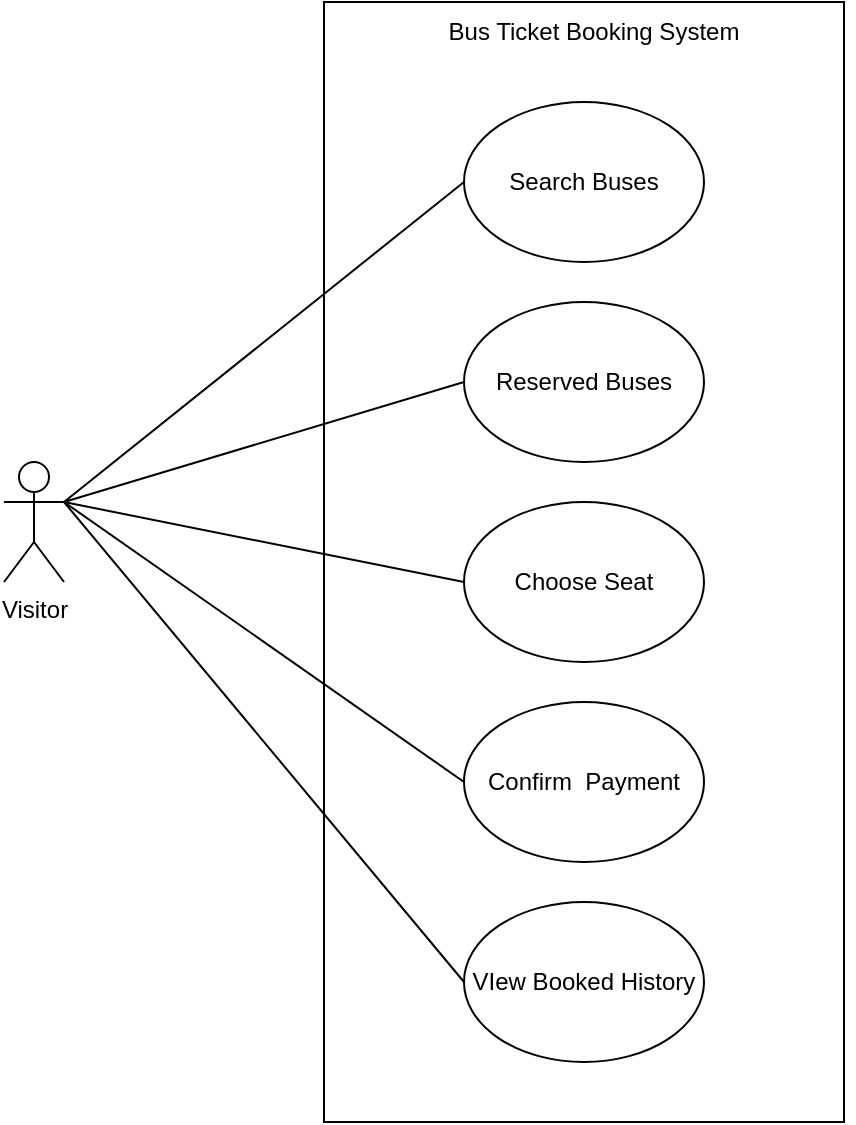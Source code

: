 <mxfile>
    <diagram id="QpIBEEch1Uqwz28A7wz-" name="Page-1">
        <mxGraphModel dx="1306" dy="576" grid="0" gridSize="10" guides="1" tooltips="1" connect="1" arrows="1" fold="1" page="1" pageScale="1" pageWidth="850" pageHeight="1100" math="0" shadow="0">
            <root>
                <mxCell id="0"/>
                <mxCell id="1" parent="0"/>
                <mxCell id="2" value="Search Buses" style="ellipse;whiteSpace=wrap;html=1;" vertex="1" parent="1">
                    <mxGeometry x="490" y="110" width="120" height="80" as="geometry"/>
                </mxCell>
                <mxCell id="3" value="Reserved Buses" style="ellipse;whiteSpace=wrap;html=1;" vertex="1" parent="1">
                    <mxGeometry x="490" y="210" width="120" height="80" as="geometry"/>
                </mxCell>
                <mxCell id="4" value="Choose Seat" style="ellipse;whiteSpace=wrap;html=1;" vertex="1" parent="1">
                    <mxGeometry x="490" y="310" width="120" height="80" as="geometry"/>
                </mxCell>
                <mxCell id="5" value="Confirm&amp;nbsp; Payment" style="ellipse;whiteSpace=wrap;html=1;" vertex="1" parent="1">
                    <mxGeometry x="490" y="410" width="120" height="80" as="geometry"/>
                </mxCell>
                <mxCell id="6" value="VIew Booked History" style="ellipse;whiteSpace=wrap;html=1;" vertex="1" parent="1">
                    <mxGeometry x="490" y="510" width="120" height="80" as="geometry"/>
                </mxCell>
                <mxCell id="9" value="Bus Ticket Booking System" style="text;html=1;align=center;verticalAlign=middle;whiteSpace=wrap;rounded=0;" vertex="1" parent="1">
                    <mxGeometry x="425" y="60" width="260" height="30" as="geometry"/>
                </mxCell>
                <mxCell id="10" value="Visitor" style="shape=umlActor;verticalLabelPosition=bottom;verticalAlign=top;html=1;outlineConnect=0;" vertex="1" parent="1">
                    <mxGeometry x="260" y="290" width="30" height="60" as="geometry"/>
                </mxCell>
                <mxCell id="16" value="" style="endArrow=none;html=1;entryX=0;entryY=0.5;entryDx=0;entryDy=0;" edge="1" parent="1" target="2">
                    <mxGeometry width="50" height="50" relative="1" as="geometry">
                        <mxPoint x="290" y="310" as="sourcePoint"/>
                        <mxPoint x="340" y="260" as="targetPoint"/>
                    </mxGeometry>
                </mxCell>
                <mxCell id="17" value="" style="endArrow=none;html=1;entryX=0;entryY=0.5;entryDx=0;entryDy=0;" edge="1" parent="1" target="3">
                    <mxGeometry width="50" height="50" relative="1" as="geometry">
                        <mxPoint x="290" y="310" as="sourcePoint"/>
                        <mxPoint x="500" y="160" as="targetPoint"/>
                    </mxGeometry>
                </mxCell>
                <mxCell id="18" value="" style="endArrow=none;html=1;entryX=0;entryY=0.5;entryDx=0;entryDy=0;" edge="1" parent="1" target="4">
                    <mxGeometry width="50" height="50" relative="1" as="geometry">
                        <mxPoint x="290" y="310" as="sourcePoint"/>
                        <mxPoint x="510" y="170" as="targetPoint"/>
                    </mxGeometry>
                </mxCell>
                <mxCell id="19" value="" style="endArrow=none;html=1;entryX=0;entryY=0.5;entryDx=0;entryDy=0;" edge="1" parent="1" target="5">
                    <mxGeometry width="50" height="50" relative="1" as="geometry">
                        <mxPoint x="290" y="310" as="sourcePoint"/>
                        <mxPoint x="520" y="180" as="targetPoint"/>
                    </mxGeometry>
                </mxCell>
                <mxCell id="20" value="" style="endArrow=none;html=1;entryX=0;entryY=0.5;entryDx=0;entryDy=0;" edge="1" parent="1" target="6">
                    <mxGeometry width="50" height="50" relative="1" as="geometry">
                        <mxPoint x="290" y="310" as="sourcePoint"/>
                        <mxPoint x="530" y="190" as="targetPoint"/>
                    </mxGeometry>
                </mxCell>
                <mxCell id="21" value="" style="rounded=0;whiteSpace=wrap;html=1;fillColor=none;" vertex="1" parent="1">
                    <mxGeometry x="420" y="60" width="260" height="560" as="geometry"/>
                </mxCell>
            </root>
        </mxGraphModel>
    </diagram>
</mxfile>